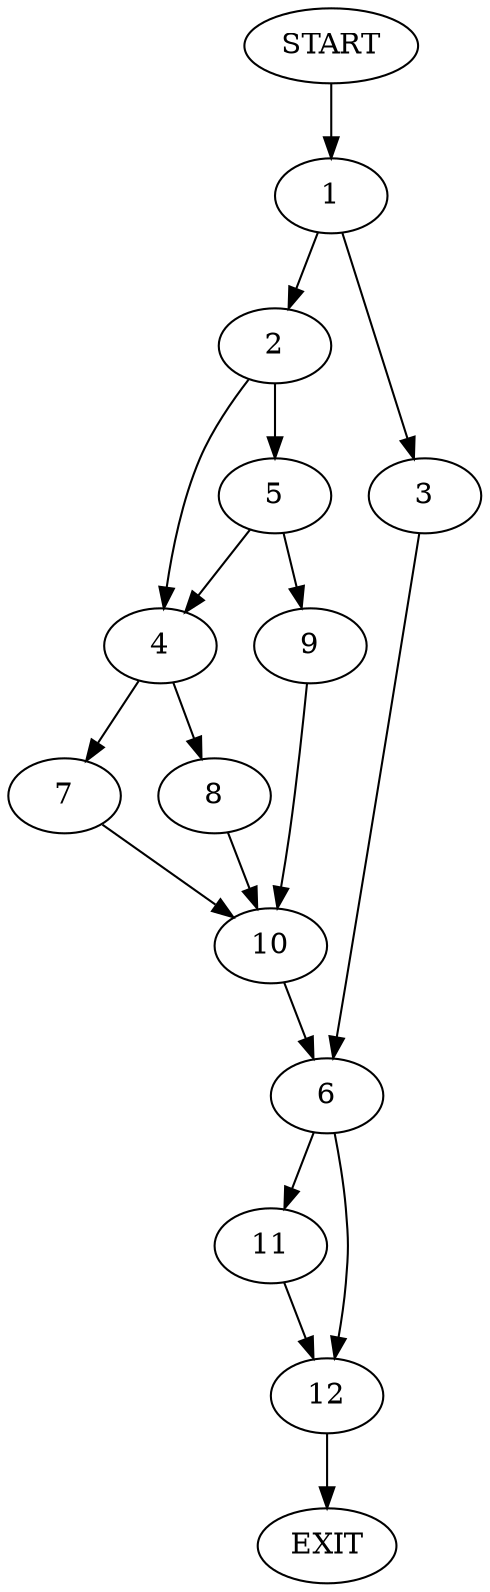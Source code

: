 digraph {
0 [label="START"]
13 [label="EXIT"]
0 -> 1
1 -> 2
1 -> 3
2 -> 4
2 -> 5
3 -> 6
4 -> 7
4 -> 8
5 -> 4
5 -> 9
9 -> 10
10 -> 6
7 -> 10
8 -> 10
6 -> 11
6 -> 12
12 -> 13
11 -> 12
}
